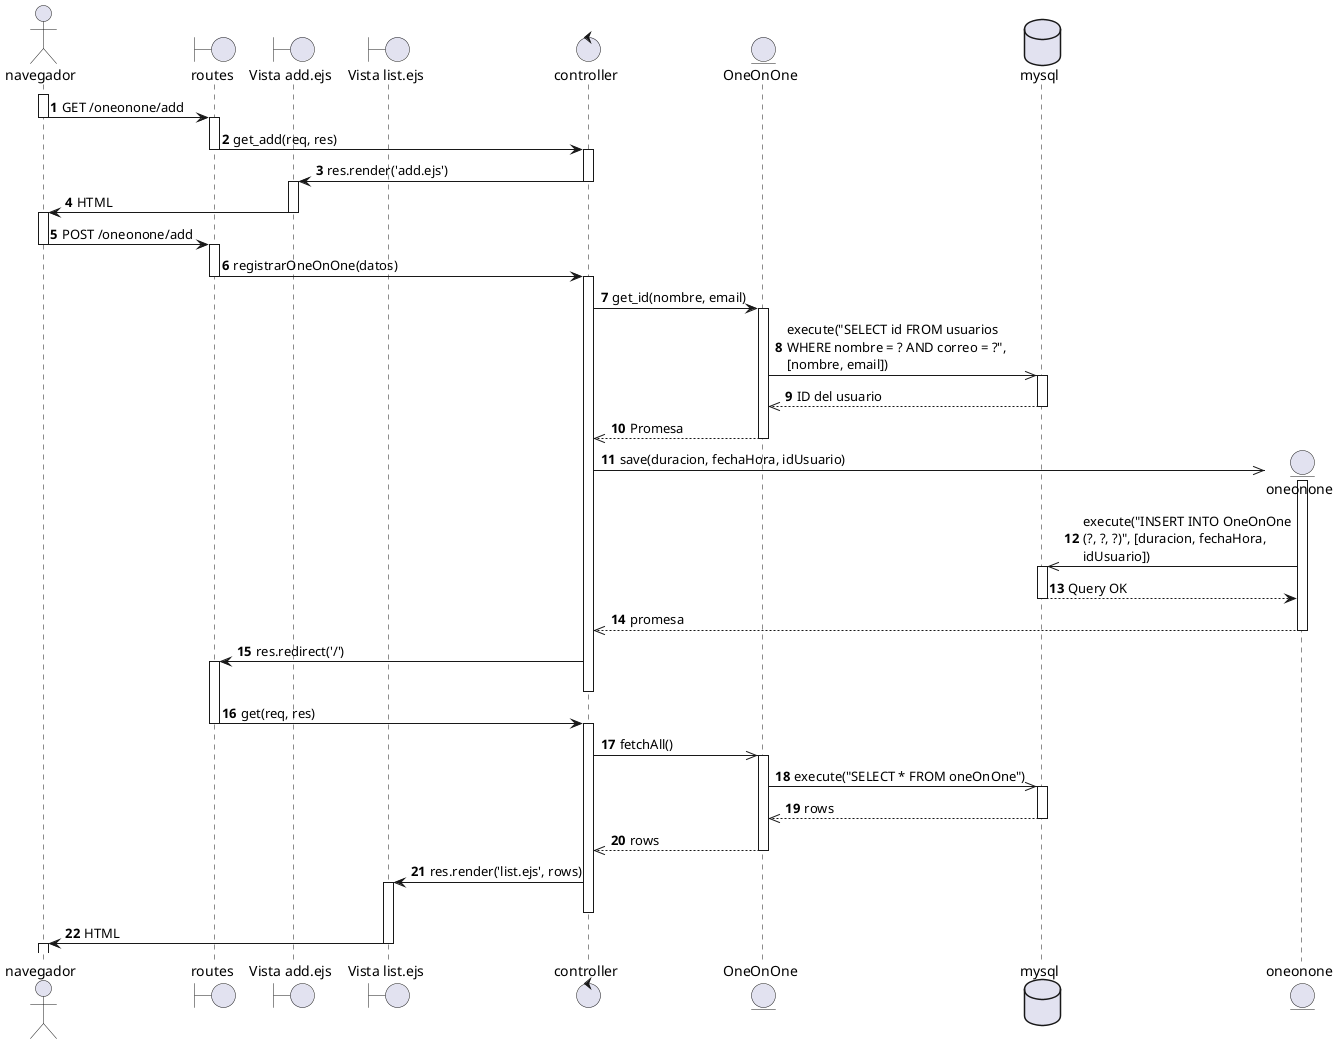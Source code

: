 @startuml

actor navegador
boundary routes
boundary "Vista add.ejs" as add
boundary "Vista list.ejs" as list
control controller

autonumber
activate navegador
navegador -> routes: GET /oneonone/add
deactivate navegador
activate routes
routes -> controller: get_add(req, res)
deactivate routes
activate controller
controller -> add: res.render('add.ejs')
deactivate controller
activate add
add -> navegador: HTML
deactivate add

activate navegador
navegador -> routes: POST /oneonone/add
deactivate navegador
activate routes
routes -> controller: registrarOneOnOne(datos)
deactivate routes


entity OneOnOne
database mysql

activate controller
controller -> OneOnOne: get_id(nombre, email)
activate OneOnOne
OneOnOne ->> mysql: execute("SELECT id FROM usuarios \nWHERE nombre = ? AND correo = ?", \n[nombre, email])
activate mysql
mysql -->> OneOnOne: ID del usuario
deactivate mysql
OneOnOne -->> controller: Promesa
deactivate OneOnOne

create entity oneonone

controller ->> oneonone: save(duracion, fechaHora, idUsuario)
activate oneonone
oneonone ->> mysql: execute("INSERT INTO OneOnOne \n(?, ?, ?)", [duracion, fechaHora, \nidUsuario])
activate mysql
mysql --> oneonone: Query OK
deactivate mysql
oneonone -->> controller: promesa
deactivate oneonone

controller -> routes: res.redirect('/')
activate routes
deactivate controller
routes -> controller: get(req, res)
deactivate routes

activate controller
controller ->> OneOnOne: fetchAll()

activate OneOnOne
OneOnOne ->> mysql: execute("SELECT * FROM oneOnOne")
activate mysql
mysql -->> OneOnOne: rows
deactivate mysql
OneOnOne -->> controller: rows
deactivate OneOnOne
controller -> list: res.render('list.ejs', rows)
activate list
deactivate controller
list -> navegador: HTML
deactivate list
activate navegador

@enduml
